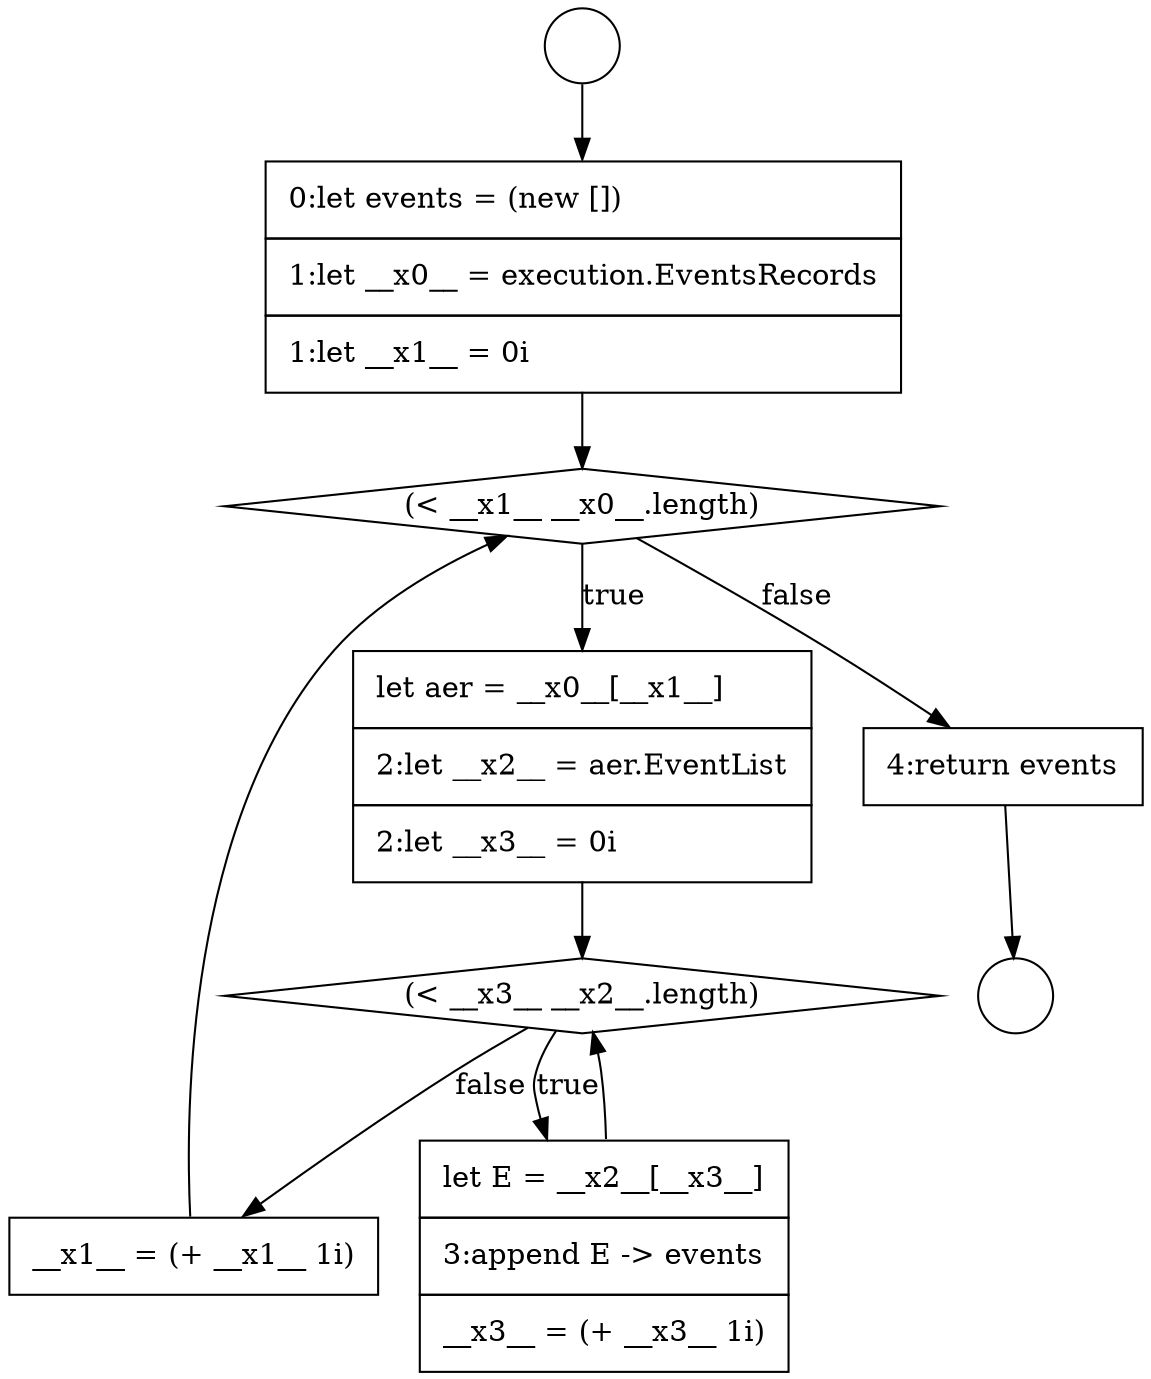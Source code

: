 digraph {
  node18824 [shape=circle label=" " color="black" fillcolor="white" style=filled]
  node18829 [shape=none, margin=0, label=<<font color="black">
    <table border="0" cellborder="1" cellspacing="0" cellpadding="10">
      <tr><td align="left">let E = __x2__[__x3__]</td></tr>
      <tr><td align="left">3:append E -&gt; events</td></tr>
      <tr><td align="left">__x3__ = (+ __x3__ 1i)</td></tr>
    </table>
  </font>> color="black" fillcolor="white" style=filled]
  node18825 [shape=none, margin=0, label=<<font color="black">
    <table border="0" cellborder="1" cellspacing="0" cellpadding="10">
      <tr><td align="left">0:let events = (new [])</td></tr>
      <tr><td align="left">1:let __x0__ = execution.EventsRecords</td></tr>
      <tr><td align="left">1:let __x1__ = 0i</td></tr>
    </table>
  </font>> color="black" fillcolor="white" style=filled]
  node18828 [shape=diamond, label=<<font color="black">(&lt; __x3__ __x2__.length)</font>> color="black" fillcolor="white" style=filled]
  node18827 [shape=none, margin=0, label=<<font color="black">
    <table border="0" cellborder="1" cellspacing="0" cellpadding="10">
      <tr><td align="left">let aer = __x0__[__x1__]</td></tr>
      <tr><td align="left">2:let __x2__ = aer.EventList</td></tr>
      <tr><td align="left">2:let __x3__ = 0i</td></tr>
    </table>
  </font>> color="black" fillcolor="white" style=filled]
  node18831 [shape=none, margin=0, label=<<font color="black">
    <table border="0" cellborder="1" cellspacing="0" cellpadding="10">
      <tr><td align="left">4:return events</td></tr>
    </table>
  </font>> color="black" fillcolor="white" style=filled]
  node18823 [shape=circle label=" " color="black" fillcolor="white" style=filled]
  node18830 [shape=none, margin=0, label=<<font color="black">
    <table border="0" cellborder="1" cellspacing="0" cellpadding="10">
      <tr><td align="left">__x1__ = (+ __x1__ 1i)</td></tr>
    </table>
  </font>> color="black" fillcolor="white" style=filled]
  node18826 [shape=diamond, label=<<font color="black">(&lt; __x1__ __x0__.length)</font>> color="black" fillcolor="white" style=filled]
  node18823 -> node18825 [ color="black"]
  node18828 -> node18829 [label=<<font color="black">true</font>> color="black"]
  node18828 -> node18830 [label=<<font color="black">false</font>> color="black"]
  node18831 -> node18824 [ color="black"]
  node18827 -> node18828 [ color="black"]
  node18825 -> node18826 [ color="black"]
  node18826 -> node18827 [label=<<font color="black">true</font>> color="black"]
  node18826 -> node18831 [label=<<font color="black">false</font>> color="black"]
  node18830 -> node18826 [ color="black"]
  node18829 -> node18828 [ color="black"]
}
